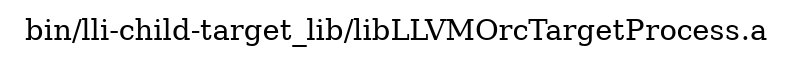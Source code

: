 digraph "bin/lli-child-target_lib/libLLVMOrcTargetProcess.a" {
	label="bin/lli-child-target_lib/libLLVMOrcTargetProcess.a";
	rankdir=LR;

}
